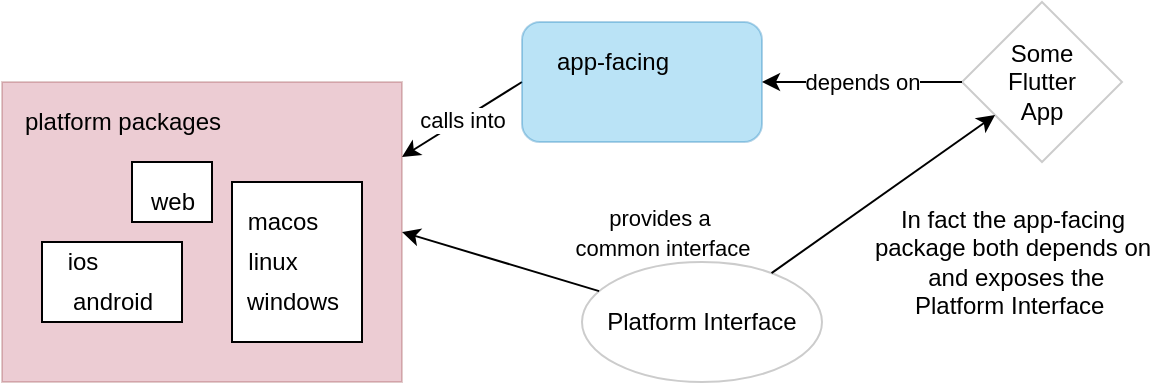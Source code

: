 <mxfile>
    <diagram id="gPbql2_nkBdIirH8SVZ8" name="Federated Plugin">
        <mxGraphModel dx="539" dy="680" grid="1" gridSize="10" guides="1" tooltips="1" connect="1" arrows="1" fold="1" page="1" pageScale="1" pageWidth="827" pageHeight="1169" math="0" shadow="0">
            <root>
                <mxCell id="0"/>
                <mxCell id="1" parent="0"/>
                <mxCell id="18" value="calls into" style="edgeStyle=none;html=1;exitX=0;exitY=0.5;exitDx=0;exitDy=0;entryX=1;entryY=0.25;entryDx=0;entryDy=0;" parent="1" source="17" target="13" edge="1">
                    <mxGeometry relative="1" as="geometry"/>
                </mxCell>
                <mxCell id="17" value="" style="rounded=1;whiteSpace=wrap;html=1;fillColor=#1ba1e2;fontColor=#ffffff;strokeColor=#006EAF;opacity=30;" parent="1" vertex="1">
                    <mxGeometry x="280" y="40" width="120" height="60" as="geometry"/>
                </mxCell>
                <mxCell id="13" value="" style="whiteSpace=wrap;html=1;fillColor=#a20025;fontColor=#ffffff;strokeColor=#6F0000;opacity=20;" parent="1" vertex="1">
                    <mxGeometry x="20" y="70" width="200" height="150" as="geometry"/>
                </mxCell>
                <mxCell id="14" value="" style="whiteSpace=wrap;html=1;" parent="1" vertex="1">
                    <mxGeometry x="40" y="150" width="70" height="40" as="geometry"/>
                </mxCell>
                <mxCell id="12" value="" style="whiteSpace=wrap;html=1;" parent="1" vertex="1">
                    <mxGeometry x="85" y="110" width="40" height="30" as="geometry"/>
                </mxCell>
                <mxCell id="11" value="" style="whiteSpace=wrap;html=1;" parent="1" vertex="1">
                    <mxGeometry x="135" y="120" width="65" height="80" as="geometry"/>
                </mxCell>
                <mxCell id="2" value="app-facing" style="text;html=1;align=center;verticalAlign=middle;resizable=0;points=[];autosize=1;strokeColor=none;fillColor=none;" parent="1" vertex="1">
                    <mxGeometry x="290" y="50" width="70" height="20" as="geometry"/>
                </mxCell>
                <mxCell id="3" value="platform packages" style="text;html=1;align=center;verticalAlign=middle;resizable=0;points=[];autosize=1;strokeColor=none;fillColor=none;" parent="1" vertex="1">
                    <mxGeometry x="25" y="80" width="110" height="20" as="geometry"/>
                </mxCell>
                <mxCell id="4" value="macos" style="text;html=1;align=center;verticalAlign=middle;resizable=0;points=[];autosize=1;strokeColor=none;fillColor=none;" parent="1" vertex="1">
                    <mxGeometry x="135" y="130" width="50" height="20" as="geometry"/>
                </mxCell>
                <mxCell id="5" value="web" style="text;html=1;align=center;verticalAlign=middle;resizable=0;points=[];autosize=1;strokeColor=none;fillColor=none;" parent="1" vertex="1">
                    <mxGeometry x="85" y="120" width="40" height="20" as="geometry"/>
                </mxCell>
                <mxCell id="6" value="android" style="text;html=1;align=center;verticalAlign=middle;resizable=0;points=[];autosize=1;strokeColor=none;fillColor=none;" parent="1" vertex="1">
                    <mxGeometry x="45" y="170" width="60" height="20" as="geometry"/>
                </mxCell>
                <mxCell id="7" value="ios" style="text;html=1;align=center;verticalAlign=middle;resizable=0;points=[];autosize=1;strokeColor=none;fillColor=none;" parent="1" vertex="1">
                    <mxGeometry x="45" y="150" width="30" height="20" as="geometry"/>
                </mxCell>
                <mxCell id="8" value="linux" style="text;html=1;align=center;verticalAlign=middle;resizable=0;points=[];autosize=1;strokeColor=none;fillColor=none;" parent="1" vertex="1">
                    <mxGeometry x="135" y="150" width="40" height="20" as="geometry"/>
                </mxCell>
                <mxCell id="9" value="windows" style="text;html=1;align=center;verticalAlign=middle;resizable=0;points=[];autosize=1;strokeColor=none;fillColor=none;" parent="1" vertex="1">
                    <mxGeometry x="135" y="170" width="60" height="20" as="geometry"/>
                </mxCell>
                <mxCell id="20" value="depends on" style="edgeStyle=none;html=1;exitX=0;exitY=0.5;exitDx=0;exitDy=0;entryX=1;entryY=0.5;entryDx=0;entryDy=0;" parent="1" source="19" target="17" edge="1">
                    <mxGeometry relative="1" as="geometry"/>
                </mxCell>
                <mxCell id="19" value="Some&lt;br&gt;Flutter&lt;br&gt;App" style="rhombus;whiteSpace=wrap;html=1;opacity=20;" parent="1" vertex="1">
                    <mxGeometry x="500" y="30" width="80" height="80" as="geometry"/>
                </mxCell>
                <mxCell id="22" value="" style="edgeStyle=none;html=1;entryX=1;entryY=0.5;entryDx=0;entryDy=0;" parent="1" source="21" target="13" edge="1">
                    <mxGeometry relative="1" as="geometry"/>
                </mxCell>
                <mxCell id="23" value="" style="edgeStyle=none;html=1;" parent="1" source="21" target="19" edge="1">
                    <mxGeometry relative="1" as="geometry"/>
                </mxCell>
                <mxCell id="21" value="Platform Interface" style="ellipse;whiteSpace=wrap;html=1;opacity=20;" parent="1" vertex="1">
                    <mxGeometry x="310" y="160" width="120" height="60" as="geometry"/>
                </mxCell>
                <mxCell id="25" value="&lt;span style=&quot;font-size: 11px&quot;&gt;provides a&amp;nbsp;&lt;/span&gt;&lt;br style=&quot;font-size: 11px&quot;&gt;&lt;span style=&quot;font-size: 11px&quot;&gt;common&amp;nbsp;&lt;/span&gt;&lt;span style=&quot;font-size: 11px&quot;&gt;interface&lt;/span&gt;" style="text;html=1;align=center;verticalAlign=middle;resizable=0;points=[];autosize=1;strokeColor=none;fillColor=none;" parent="1" vertex="1">
                    <mxGeometry x="300" y="130" width="100" height="30" as="geometry"/>
                </mxCell>
                <mxCell id="26" value="In fact the app-facing&lt;br&gt;package both depends on&lt;br&gt;&amp;nbsp;and exposes the &lt;br&gt;Platform Interface&amp;nbsp;" style="text;html=1;align=center;verticalAlign=middle;resizable=0;points=[];autosize=1;strokeColor=none;fillColor=none;" parent="1" vertex="1">
                    <mxGeometry x="450" y="130" width="150" height="60" as="geometry"/>
                </mxCell>
            </root>
        </mxGraphModel>
    </diagram>
    <diagram id="eKkEdmFI1vfiodx_2xHo" name="Classes">
        <mxGraphModel dx="539" dy="680" grid="1" gridSize="10" guides="1" tooltips="1" connect="1" arrows="1" fold="1" page="1" pageScale="1" pageWidth="827" pageHeight="1169" math="0" shadow="0">
            <root>
                <mxCell id="PhsrcWGcs0wHv-oLP1hK-0"/>
                <mxCell id="PhsrcWGcs0wHv-oLP1hK-1" parent="PhsrcWGcs0wHv-oLP1hK-0"/>
                <mxCell id="w3lZeUkSZbur3giJFcrX-6" value="" style="whiteSpace=wrap;html=1;fillColor=#6a00ff;fontColor=#ffffff;strokeColor=#3700CC;opacity=20;" parent="PhsrcWGcs0wHv-oLP1hK-1" vertex="1">
                    <mxGeometry x="280" y="30" width="250" height="190" as="geometry"/>
                </mxCell>
                <mxCell id="7DHY88kM3-5gSafdDf3R-5" value="" style="whiteSpace=wrap;html=1;fillColor=#60a917;fontColor=#ffffff;strokeColor=#2D7600;opacity=30;" parent="PhsrcWGcs0wHv-oLP1hK-1" vertex="1">
                    <mxGeometry x="30" y="260" width="520" height="300" as="geometry"/>
                </mxCell>
                <mxCell id="7DHY88kM3-5gSafdDf3R-0" value="B2World" style="swimlane;fontStyle=1;align=center;verticalAlign=top;childLayout=stackLayout;horizontal=1;startSize=26;horizontalStack=0;resizeParent=1;resizeParentMax=0;resizeLast=0;collapsible=1;marginBottom=0;fillColor=#60a917;fontColor=#ffffff;strokeColor=#FFFFFF;opacity=50;" parent="PhsrcWGcs0wHv-oLP1hK-1" vertex="1">
                    <mxGeometry x="40" y="450" width="210" height="86" as="geometry"/>
                </mxCell>
                <mxCell id="7DHY88kM3-5gSafdDf3R-1" value="- _delegate: B2WorldDelegate" style="text;strokeColor=none;fillColor=none;align=left;verticalAlign=top;spacingLeft=4;spacingRight=4;overflow=hidden;rotatable=0;points=[[0,0.5],[1,0.5]];portConstraint=eastwest;" parent="7DHY88kM3-5gSafdDf3R-0" vertex="1">
                    <mxGeometry y="26" width="210" height="26" as="geometry"/>
                </mxCell>
                <mxCell id="7DHY88kM3-5gSafdDf3R-2" value="" style="line;strokeWidth=1;fillColor=none;align=left;verticalAlign=middle;spacingTop=-1;spacingLeft=3;spacingRight=3;rotatable=0;labelPosition=right;points=[];portConstraint=eastwest;" parent="7DHY88kM3-5gSafdDf3R-0" vertex="1">
                    <mxGeometry y="52" width="210" height="8" as="geometry"/>
                </mxCell>
                <mxCell id="7DHY88kM3-5gSafdDf3R-3" value="+ B2Body createBody(B2BodyDef)" style="text;strokeColor=none;fillColor=none;align=left;verticalAlign=top;spacingLeft=4;spacingRight=4;overflow=hidden;rotatable=0;points=[[0,0.5],[1,0.5]];portConstraint=eastwest;" parent="7DHY88kM3-5gSafdDf3R-0" vertex="1">
                    <mxGeometry y="60" width="210" height="26" as="geometry"/>
                </mxCell>
                <mxCell id="7DHY88kM3-5gSafdDf3R-4" value="flutter_box2d_platform_interface" style="text;html=1;align=center;verticalAlign=middle;resizable=0;points=[];autosize=1;strokeColor=none;fillColor=none;" parent="PhsrcWGcs0wHv-oLP1hK-1" vertex="1">
                    <mxGeometry x="40" y="270" width="190" height="20" as="geometry"/>
                </mxCell>
                <mxCell id="7DHY88kM3-5gSafdDf3R-9" value="PlatformIterface" style="swimlane;fontStyle=1;align=center;verticalAlign=top;childLayout=stackLayout;horizontal=1;startSize=26;horizontalStack=0;resizeParent=1;resizeParentMax=0;resizeLast=0;collapsible=1;marginBottom=0;fillColor=#6a00ff;fontColor=#ffffff;strokeColor=#9999FF;opacity=50;" parent="PhsrcWGcs0wHv-oLP1hK-1" vertex="1">
                    <mxGeometry x="300" y="90" width="210" height="100" as="geometry"/>
                </mxCell>
                <mxCell id="7DHY88kM3-5gSafdDf3R-10" value="- FlutterBox2DPlatform _instance" style="text;strokeColor=none;fillColor=none;align=left;verticalAlign=top;spacingLeft=4;spacingRight=4;overflow=hidden;rotatable=0;points=[[0,0.5],[1,0.5]];portConstraint=eastwest;fontStyle=4" parent="7DHY88kM3-5gSafdDf3R-9" vertex="1">
                    <mxGeometry y="26" width="210" height="26" as="geometry"/>
                </mxCell>
                <mxCell id="7DHY88kM3-5gSafdDf3R-11" value="" style="line;strokeWidth=1;fillColor=none;align=left;verticalAlign=middle;spacingTop=-1;spacingLeft=3;spacingRight=3;rotatable=0;labelPosition=right;points=[];portConstraint=eastwest;" parent="7DHY88kM3-5gSafdDf3R-9" vertex="1">
                    <mxGeometry y="52" width="210" height="8" as="geometry"/>
                </mxCell>
                <mxCell id="7DHY88kM3-5gSafdDf3R-12" value="+ FlutterBox2DPlatform get instance&#10;+ set instance(FlutterBox2DPlatform)" style="text;strokeColor=none;fillColor=none;align=left;verticalAlign=top;spacingLeft=4;spacingRight=4;overflow=hidden;rotatable=0;points=[[0,0.5],[1,0.5]];portConstraint=eastwest;fontStyle=4" parent="7DHY88kM3-5gSafdDf3R-9" vertex="1">
                    <mxGeometry y="60" width="210" height="40" as="geometry"/>
                </mxCell>
                <mxCell id="w3lZeUkSZbur3giJFcrX-10" style="elbow=vertical;html=1;exitX=0.5;exitY=0;exitDx=0;exitDy=0;entryX=0.5;entryY=1.083;entryDx=0;entryDy=0;entryPerimeter=0;fontColor=#CC99FF;endArrow=block;endFill=0;strokeWidth=2;" parent="PhsrcWGcs0wHv-oLP1hK-1" source="w3lZeUkSZbur3giJFcrX-0" target="7DHY88kM3-5gSafdDf3R-12" edge="1">
                    <mxGeometry relative="1" as="geometry"/>
                </mxCell>
                <mxCell id="w3lZeUkSZbur3giJFcrX-0" value="FlutterBox2DPlatform" style="swimlane;fontStyle=1;align=center;verticalAlign=top;childLayout=stackLayout;horizontal=1;startSize=26;horizontalStack=0;resizeParent=1;resizeParentMax=0;resizeLast=0;collapsible=1;marginBottom=0;fillColor=#60a917;fontColor=#ffffff;strokeColor=#FFFFFF;opacity=50;" parent="PhsrcWGcs0wHv-oLP1hK-1" vertex="1">
                    <mxGeometry x="270" y="290" width="270" height="100" as="geometry"/>
                </mxCell>
                <mxCell id="w3lZeUkSZbur3giJFcrX-1" value="- _delegate: B2WorldDelegate" style="text;strokeColor=none;fillColor=none;align=left;verticalAlign=top;spacingLeft=4;spacingRight=4;overflow=hidden;rotatable=0;points=[[0,0.5],[1,0.5]];portConstraint=eastwest;" parent="w3lZeUkSZbur3giJFcrX-0" vertex="1">
                    <mxGeometry y="26" width="270" height="26" as="geometry"/>
                </mxCell>
                <mxCell id="w3lZeUkSZbur3giJFcrX-2" value="" style="line;strokeWidth=1;fillColor=none;align=left;verticalAlign=middle;spacingTop=-1;spacingLeft=3;spacingRight=3;rotatable=0;labelPosition=right;points=[];portConstraint=eastwest;" parent="w3lZeUkSZbur3giJFcrX-0" vertex="1">
                    <mxGeometry y="52" width="270" height="8" as="geometry"/>
                </mxCell>
                <mxCell id="w3lZeUkSZbur3giJFcrX-3" value="+ B2WorldDelegate b2World(B2Vec2Delegate)&#10;+ ..." style="text;strokeColor=none;fillColor=none;align=left;verticalAlign=top;spacingLeft=4;spacingRight=4;overflow=hidden;rotatable=0;points=[[0,0.5],[1,0.5]];portConstraint=eastwest;" parent="w3lZeUkSZbur3giJFcrX-0" vertex="1">
                    <mxGeometry y="60" width="270" height="40" as="geometry"/>
                </mxCell>
                <mxCell id="w3lZeUkSZbur3giJFcrX-5" value="plugin_platform_interface" style="text;html=1;align=center;verticalAlign=middle;resizable=0;points=[];autosize=1;strokeColor=none;fillColor=none;fontColor=#CC99FF;" parent="PhsrcWGcs0wHv-oLP1hK-1" vertex="1">
                    <mxGeometry x="300" y="50" width="150" height="20" as="geometry"/>
                </mxCell>
            </root>
        </mxGraphModel>
    </diagram>
</mxfile>